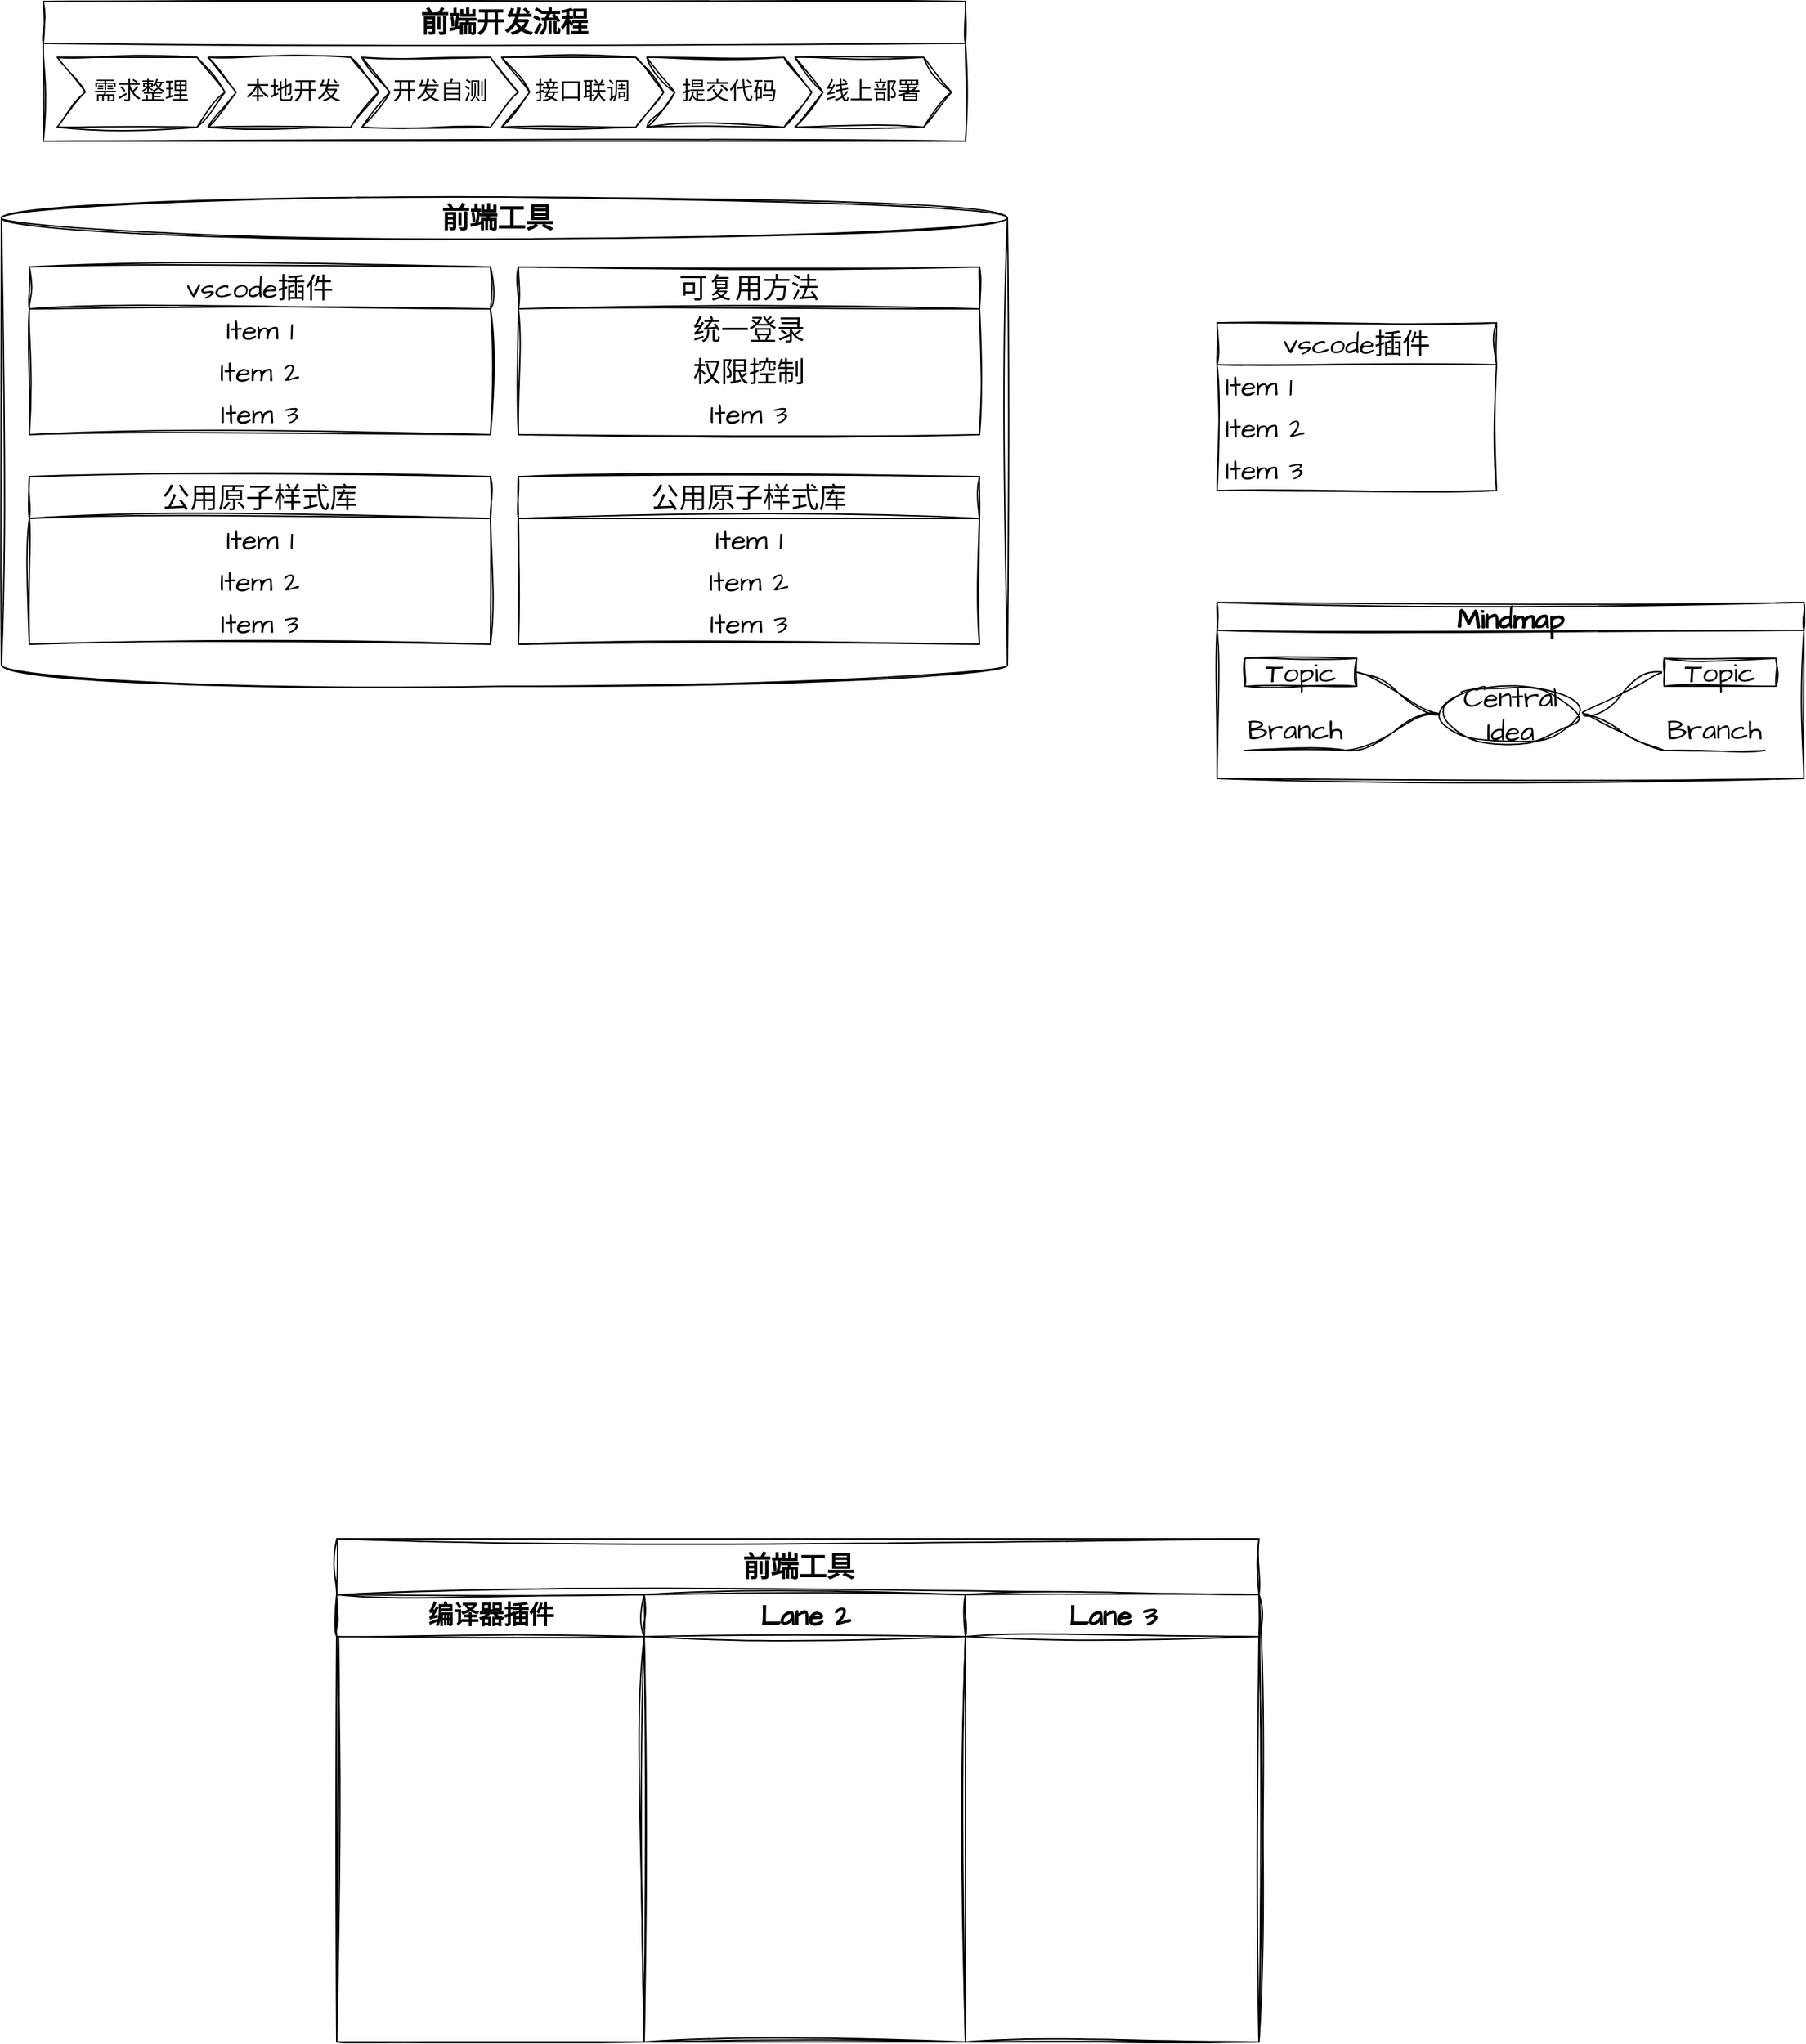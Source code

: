 <mxfile version="21.3.2" type="github">
  <diagram name="第 1 页" id="Upyumw9OL3F4c3otLRZ4">
    <mxGraphModel dx="1434" dy="875" grid="1" gridSize="10" guides="1" tooltips="1" connect="1" arrows="1" fold="1" page="1" pageScale="1" pageWidth="827" pageHeight="1169" math="0" shadow="0">
      <root>
        <mxCell id="0" />
        <mxCell id="1" parent="0" />
        <mxCell id="q6GRRX03iTk6fhjIYQ14-1" value="" style="shape=cylinder3;whiteSpace=wrap;html=1;boundedLbl=1;backgroundOutline=1;size=15;hachureGap=4;fontFamily=Architects Daughter;fontSource=https%3A%2F%2Ffonts.googleapis.com%2Fcss%3Ffamily%3DArchitects%2BDaughter;fontSize=20;rounded=0;sketch=1;curveFitting=1;jiggle=2;labelBackgroundColor=none;" vertex="1" parent="1">
          <mxGeometry x="360" y="260" width="720" height="350" as="geometry" />
        </mxCell>
        <mxCell id="q6GRRX03iTk6fhjIYQ14-7" value="可复用方法" style="swimlane;fontStyle=0;childLayout=stackLayout;horizontal=1;startSize=30;horizontalStack=0;resizeParent=1;resizeParentMax=0;resizeLast=0;collapsible=1;marginBottom=0;whiteSpace=wrap;html=1;hachureGap=4;fontFamily=Architects Daughter;fontSource=https%3A%2F%2Ffonts.googleapis.com%2Fcss%3Ffamily%3DArchitects%2BDaughter;fontSize=20;rounded=0;sketch=1;curveFitting=1;jiggle=2;labelBackgroundColor=none;" vertex="1" parent="1">
          <mxGeometry x="730" y="310" width="330" height="120" as="geometry" />
        </mxCell>
        <mxCell id="q6GRRX03iTk6fhjIYQ14-8" value="统一登录" style="text;strokeColor=none;fillColor=none;align=center;verticalAlign=middle;spacingLeft=4;spacingRight=4;overflow=hidden;points=[[0,0.5],[1,0.5]];portConstraint=eastwest;rotatable=0;whiteSpace=wrap;html=1;fontSize=20;fontFamily=Architects Daughter;rounded=0;sketch=1;curveFitting=1;jiggle=2;labelBackgroundColor=none;" vertex="1" parent="q6GRRX03iTk6fhjIYQ14-7">
          <mxGeometry y="30" width="330" height="30" as="geometry" />
        </mxCell>
        <mxCell id="q6GRRX03iTk6fhjIYQ14-9" value="权限控制" style="text;strokeColor=none;fillColor=none;align=center;verticalAlign=middle;spacingLeft=4;spacingRight=4;overflow=hidden;points=[[0,0.5],[1,0.5]];portConstraint=eastwest;rotatable=0;whiteSpace=wrap;html=1;fontSize=20;fontFamily=Architects Daughter;rounded=0;sketch=1;curveFitting=1;jiggle=2;labelBackgroundColor=none;" vertex="1" parent="q6GRRX03iTk6fhjIYQ14-7">
          <mxGeometry y="60" width="330" height="30" as="geometry" />
        </mxCell>
        <mxCell id="q6GRRX03iTk6fhjIYQ14-10" value="Item 3" style="text;strokeColor=none;fillColor=none;align=center;verticalAlign=middle;spacingLeft=4;spacingRight=4;overflow=hidden;points=[[0,0.5],[1,0.5]];portConstraint=eastwest;rotatable=0;whiteSpace=wrap;html=1;fontSize=20;fontFamily=Architects Daughter;rounded=0;sketch=1;curveFitting=1;jiggle=2;labelBackgroundColor=none;" vertex="1" parent="q6GRRX03iTk6fhjIYQ14-7">
          <mxGeometry y="90" width="330" height="30" as="geometry" />
        </mxCell>
        <mxCell id="q6GRRX03iTk6fhjIYQ14-11" value="公用原子样式库" style="swimlane;fontStyle=0;childLayout=stackLayout;horizontal=1;startSize=30;horizontalStack=0;resizeParent=1;resizeParentMax=0;resizeLast=0;collapsible=1;marginBottom=0;whiteSpace=wrap;html=1;hachureGap=4;fontFamily=Architects Daughter;fontSource=https%3A%2F%2Ffonts.googleapis.com%2Fcss%3Ffamily%3DArchitects%2BDaughter;fontSize=20;rounded=0;sketch=1;curveFitting=1;jiggle=2;labelBackgroundColor=none;" vertex="1" parent="1">
          <mxGeometry x="380" y="460" width="330" height="120" as="geometry" />
        </mxCell>
        <mxCell id="q6GRRX03iTk6fhjIYQ14-12" value="Item 1" style="text;strokeColor=none;fillColor=none;align=center;verticalAlign=middle;spacingLeft=4;spacingRight=4;overflow=hidden;points=[[0,0.5],[1,0.5]];portConstraint=eastwest;rotatable=0;whiteSpace=wrap;html=1;fontSize=20;fontFamily=Architects Daughter;rounded=0;sketch=1;curveFitting=1;jiggle=2;labelBackgroundColor=none;" vertex="1" parent="q6GRRX03iTk6fhjIYQ14-11">
          <mxGeometry y="30" width="330" height="30" as="geometry" />
        </mxCell>
        <mxCell id="q6GRRX03iTk6fhjIYQ14-13" value="Item 2" style="text;strokeColor=none;fillColor=none;align=center;verticalAlign=middle;spacingLeft=4;spacingRight=4;overflow=hidden;points=[[0,0.5],[1,0.5]];portConstraint=eastwest;rotatable=0;whiteSpace=wrap;html=1;fontSize=20;fontFamily=Architects Daughter;rounded=0;sketch=1;curveFitting=1;jiggle=2;labelBackgroundColor=none;" vertex="1" parent="q6GRRX03iTk6fhjIYQ14-11">
          <mxGeometry y="60" width="330" height="30" as="geometry" />
        </mxCell>
        <mxCell id="q6GRRX03iTk6fhjIYQ14-14" value="Item 3" style="text;strokeColor=none;fillColor=none;align=center;verticalAlign=middle;spacingLeft=4;spacingRight=4;overflow=hidden;points=[[0,0.5],[1,0.5]];portConstraint=eastwest;rotatable=0;whiteSpace=wrap;html=1;fontSize=20;fontFamily=Architects Daughter;rounded=0;sketch=1;curveFitting=1;jiggle=2;labelBackgroundColor=none;" vertex="1" parent="q6GRRX03iTk6fhjIYQ14-11">
          <mxGeometry y="90" width="330" height="30" as="geometry" />
        </mxCell>
        <mxCell id="q6GRRX03iTk6fhjIYQ14-15" value="前端工具" style="swimlane;childLayout=stackLayout;resizeParent=1;resizeParentMax=0;startSize=40;html=1;hachureGap=4;fontFamily=Architects Daughter;fontSource=https%3A%2F%2Ffonts.googleapis.com%2Fcss%3Ffamily%3DArchitects%2BDaughter;fontSize=20;rounded=0;sketch=1;curveFitting=1;jiggle=2;labelBackgroundColor=none;" vertex="1" parent="1">
          <mxGeometry x="600" y="1220" width="660" height="360" as="geometry" />
        </mxCell>
        <mxCell id="q6GRRX03iTk6fhjIYQ14-16" value="编译器插件" style="swimlane;startSize=30;html=1;hachureGap=4;fontFamily=Architects Daughter;fontSource=https%3A%2F%2Ffonts.googleapis.com%2Fcss%3Ffamily%3DArchitects%2BDaughter;fontSize=18;rounded=0;sketch=1;curveFitting=1;jiggle=2;labelBackgroundColor=none;" vertex="1" parent="q6GRRX03iTk6fhjIYQ14-15">
          <mxGeometry y="40" width="220" height="320" as="geometry" />
        </mxCell>
        <mxCell id="q6GRRX03iTk6fhjIYQ14-17" value="Lane 2" style="swimlane;startSize=30;html=1;hachureGap=4;fontFamily=Architects Daughter;fontSource=https%3A%2F%2Ffonts.googleapis.com%2Fcss%3Ffamily%3DArchitects%2BDaughter;fontSize=20;rounded=0;sketch=1;curveFitting=1;jiggle=2;labelBackgroundColor=none;" vertex="1" parent="q6GRRX03iTk6fhjIYQ14-15">
          <mxGeometry x="220" y="40" width="230" height="320" as="geometry" />
        </mxCell>
        <mxCell id="q6GRRX03iTk6fhjIYQ14-18" value="Lane 3" style="swimlane;startSize=30;html=1;hachureGap=4;fontFamily=Architects Daughter;fontSource=https%3A%2F%2Ffonts.googleapis.com%2Fcss%3Ffamily%3DArchitects%2BDaughter;fontSize=20;rounded=0;sketch=1;curveFitting=1;jiggle=2;labelBackgroundColor=none;" vertex="1" parent="q6GRRX03iTk6fhjIYQ14-15">
          <mxGeometry x="450" y="40" width="210" height="320" as="geometry" />
        </mxCell>
        <mxCell id="q6GRRX03iTk6fhjIYQ14-19" value="Mindmap" style="swimlane;startSize=20;horizontal=1;containerType=tree;hachureGap=4;fontFamily=Architects Daughter;fontSource=https%3A%2F%2Ffonts.googleapis.com%2Fcss%3Ffamily%3DArchitects%2BDaughter;fontSize=20;rounded=0;sketch=1;curveFitting=1;jiggle=2;labelBackgroundColor=none;" vertex="1" parent="1">
          <mxGeometry x="1230" y="550" width="420" height="126" as="geometry" />
        </mxCell>
        <mxCell id="q6GRRX03iTk6fhjIYQ14-20" value="" style="edgeStyle=entityRelationEdgeStyle;startArrow=none;endArrow=none;segment=10;curved=1;sourcePerimeterSpacing=0;targetPerimeterSpacing=0;rounded=0;hachureGap=4;fontFamily=Architects Daughter;fontSource=https%3A%2F%2Ffonts.googleapis.com%2Fcss%3Ffamily%3DArchitects%2BDaughter;fontSize=16;sketch=1;curveFitting=1;jiggle=2;labelBackgroundColor=none;fontColor=default;" edge="1" parent="q6GRRX03iTk6fhjIYQ14-19" source="q6GRRX03iTk6fhjIYQ14-24" target="q6GRRX03iTk6fhjIYQ14-25">
          <mxGeometry relative="1" as="geometry" />
        </mxCell>
        <mxCell id="q6GRRX03iTk6fhjIYQ14-21" value="" style="edgeStyle=entityRelationEdgeStyle;startArrow=none;endArrow=none;segment=10;curved=1;sourcePerimeterSpacing=0;targetPerimeterSpacing=0;rounded=0;hachureGap=4;fontFamily=Architects Daughter;fontSource=https%3A%2F%2Ffonts.googleapis.com%2Fcss%3Ffamily%3DArchitects%2BDaughter;fontSize=16;sketch=1;curveFitting=1;jiggle=2;labelBackgroundColor=none;fontColor=default;" edge="1" parent="q6GRRX03iTk6fhjIYQ14-19" source="q6GRRX03iTk6fhjIYQ14-24" target="q6GRRX03iTk6fhjIYQ14-26">
          <mxGeometry relative="1" as="geometry" />
        </mxCell>
        <mxCell id="q6GRRX03iTk6fhjIYQ14-22" value="" style="edgeStyle=entityRelationEdgeStyle;startArrow=none;endArrow=none;segment=10;curved=1;sourcePerimeterSpacing=0;targetPerimeterSpacing=0;rounded=0;hachureGap=4;fontFamily=Architects Daughter;fontSource=https%3A%2F%2Ffonts.googleapis.com%2Fcss%3Ffamily%3DArchitects%2BDaughter;fontSize=16;sketch=1;curveFitting=1;jiggle=2;labelBackgroundColor=none;fontColor=default;" edge="1" parent="q6GRRX03iTk6fhjIYQ14-19" source="q6GRRX03iTk6fhjIYQ14-24" target="q6GRRX03iTk6fhjIYQ14-27">
          <mxGeometry relative="1" as="geometry" />
        </mxCell>
        <mxCell id="q6GRRX03iTk6fhjIYQ14-23" value="" style="edgeStyle=entityRelationEdgeStyle;startArrow=none;endArrow=none;segment=10;curved=1;sourcePerimeterSpacing=0;targetPerimeterSpacing=0;rounded=0;hachureGap=4;fontFamily=Architects Daughter;fontSource=https%3A%2F%2Ffonts.googleapis.com%2Fcss%3Ffamily%3DArchitects%2BDaughter;fontSize=16;sketch=1;curveFitting=1;jiggle=2;labelBackgroundColor=none;fontColor=default;" edge="1" parent="q6GRRX03iTk6fhjIYQ14-19" source="q6GRRX03iTk6fhjIYQ14-24" target="q6GRRX03iTk6fhjIYQ14-28">
          <mxGeometry relative="1" as="geometry" />
        </mxCell>
        <mxCell id="q6GRRX03iTk6fhjIYQ14-24" value="Central Idea" style="ellipse;whiteSpace=wrap;html=1;align=center;treeFolding=1;treeMoving=1;newEdgeStyle={&quot;edgeStyle&quot;:&quot;entityRelationEdgeStyle&quot;,&quot;startArrow&quot;:&quot;none&quot;,&quot;endArrow&quot;:&quot;none&quot;,&quot;segment&quot;:10,&quot;curved&quot;:1,&quot;sourcePerimeterSpacing&quot;:0,&quot;targetPerimeterSpacing&quot;:0};hachureGap=4;fontFamily=Architects Daughter;fontSource=https%3A%2F%2Ffonts.googleapis.com%2Fcss%3Ffamily%3DArchitects%2BDaughter;fontSize=20;rounded=0;sketch=1;curveFitting=1;jiggle=2;labelBackgroundColor=none;" vertex="1" parent="q6GRRX03iTk6fhjIYQ14-19">
          <mxGeometry x="160" y="60" width="100" height="40" as="geometry" />
        </mxCell>
        <mxCell id="q6GRRX03iTk6fhjIYQ14-25" value="Topic" style="whiteSpace=wrap;html=1;rounded=0;arcSize=50;align=center;verticalAlign=middle;strokeWidth=1;autosize=1;spacing=4;treeFolding=1;treeMoving=1;newEdgeStyle={&quot;edgeStyle&quot;:&quot;entityRelationEdgeStyle&quot;,&quot;startArrow&quot;:&quot;none&quot;,&quot;endArrow&quot;:&quot;none&quot;,&quot;segment&quot;:10,&quot;curved&quot;:1,&quot;sourcePerimeterSpacing&quot;:0,&quot;targetPerimeterSpacing&quot;:0};hachureGap=4;fontFamily=Architects Daughter;fontSource=https%3A%2F%2Ffonts.googleapis.com%2Fcss%3Ffamily%3DArchitects%2BDaughter;fontSize=20;sketch=1;curveFitting=1;jiggle=2;labelBackgroundColor=none;" vertex="1" parent="q6GRRX03iTk6fhjIYQ14-19">
          <mxGeometry x="320" y="40" width="80" height="20" as="geometry" />
        </mxCell>
        <mxCell id="q6GRRX03iTk6fhjIYQ14-26" value="Branch" style="whiteSpace=wrap;html=1;shape=partialRectangle;top=0;left=0;bottom=1;right=0;points=[[0,1],[1,1]];fillColor=none;align=center;verticalAlign=bottom;routingCenterY=0.5;snapToPoint=1;autosize=1;treeFolding=1;treeMoving=1;newEdgeStyle={&quot;edgeStyle&quot;:&quot;entityRelationEdgeStyle&quot;,&quot;startArrow&quot;:&quot;none&quot;,&quot;endArrow&quot;:&quot;none&quot;,&quot;segment&quot;:10,&quot;curved&quot;:1,&quot;sourcePerimeterSpacing&quot;:0,&quot;targetPerimeterSpacing&quot;:0};hachureGap=4;fontFamily=Architects Daughter;fontSource=https%3A%2F%2Ffonts.googleapis.com%2Fcss%3Ffamily%3DArchitects%2BDaughter;fontSize=20;rounded=0;sketch=1;curveFitting=1;jiggle=2;labelBackgroundColor=none;" vertex="1" parent="q6GRRX03iTk6fhjIYQ14-19">
          <mxGeometry x="320" y="80" width="72" height="26" as="geometry" />
        </mxCell>
        <mxCell id="q6GRRX03iTk6fhjIYQ14-27" value="Topic" style="whiteSpace=wrap;html=1;rounded=0;arcSize=50;align=center;verticalAlign=middle;strokeWidth=1;autosize=1;spacing=4;treeFolding=1;treeMoving=1;newEdgeStyle={&quot;edgeStyle&quot;:&quot;entityRelationEdgeStyle&quot;,&quot;startArrow&quot;:&quot;none&quot;,&quot;endArrow&quot;:&quot;none&quot;,&quot;segment&quot;:10,&quot;curved&quot;:1,&quot;sourcePerimeterSpacing&quot;:0,&quot;targetPerimeterSpacing&quot;:0};hachureGap=4;fontFamily=Architects Daughter;fontSource=https%3A%2F%2Ffonts.googleapis.com%2Fcss%3Ffamily%3DArchitects%2BDaughter;fontSize=20;sketch=1;curveFitting=1;jiggle=2;labelBackgroundColor=none;" vertex="1" parent="q6GRRX03iTk6fhjIYQ14-19">
          <mxGeometry x="20" y="40" width="80" height="20" as="geometry" />
        </mxCell>
        <mxCell id="q6GRRX03iTk6fhjIYQ14-28" value="Branch" style="whiteSpace=wrap;html=1;shape=partialRectangle;top=0;left=0;bottom=1;right=0;points=[[0,1],[1,1]];fillColor=none;align=center;verticalAlign=bottom;routingCenterY=0.5;snapToPoint=1;autosize=1;treeFolding=1;treeMoving=1;newEdgeStyle={&quot;edgeStyle&quot;:&quot;entityRelationEdgeStyle&quot;,&quot;startArrow&quot;:&quot;none&quot;,&quot;endArrow&quot;:&quot;none&quot;,&quot;segment&quot;:10,&quot;curved&quot;:1,&quot;sourcePerimeterSpacing&quot;:0,&quot;targetPerimeterSpacing&quot;:0};hachureGap=4;fontFamily=Architects Daughter;fontSource=https%3A%2F%2Ffonts.googleapis.com%2Fcss%3Ffamily%3DArchitects%2BDaughter;fontSize=20;rounded=0;sketch=1;curveFitting=1;jiggle=2;labelBackgroundColor=none;" vertex="1" parent="q6GRRX03iTk6fhjIYQ14-19">
          <mxGeometry x="20" y="80" width="72" height="26" as="geometry" />
        </mxCell>
        <mxCell id="q6GRRX03iTk6fhjIYQ14-29" value="&lt;b&gt;前端工具&lt;/b&gt;" style="text;html=1;strokeColor=none;fillColor=none;align=center;verticalAlign=middle;whiteSpace=wrap;rounded=0;fontSize=20;fontFamily=Architects Daughter;sketch=1;curveFitting=1;jiggle=2;labelBackgroundColor=none;" vertex="1" parent="1">
          <mxGeometry x="580" y="260" width="270" height="30" as="geometry" />
        </mxCell>
        <mxCell id="q6GRRX03iTk6fhjIYQ14-30" value="前端开发流程" style="swimlane;childLayout=stackLayout;horizontal=1;horizontalStack=1;resizeParent=1;resizeParentMax=0;resizeLast=0;collapsible=0;stackBorder=10;stackSpacing=-12;resizable=1;align=center;points=[];whiteSpace=wrap;html=1;hachureGap=4;fontFamily=Architects Daughter;fontSource=https%3A%2F%2Ffonts.googleapis.com%2Fcss%3Ffamily%3DArchitects%2BDaughter;fontSize=20;rounded=0;sketch=1;curveFitting=1;jiggle=2;labelBackgroundColor=none;startSize=30;" vertex="1" parent="1">
          <mxGeometry x="390" y="120" width="660" height="100" as="geometry" />
        </mxCell>
        <mxCell id="q6GRRX03iTk6fhjIYQ14-31" value="需求整理" style="shape=step;perimeter=stepPerimeter;fixedSize=1;points=[];whiteSpace=wrap;html=1;hachureGap=4;fontFamily=Architects Daughter;fontSource=https%3A%2F%2Ffonts.googleapis.com%2Fcss%3Ffamily%3DArchitects%2BDaughter;fontSize=17;align=center;fontStyle=0;rounded=0;sketch=1;curveFitting=1;jiggle=2;labelBackgroundColor=none;" vertex="1" parent="q6GRRX03iTk6fhjIYQ14-30">
          <mxGeometry x="10" y="40" width="120" height="50" as="geometry" />
        </mxCell>
        <mxCell id="q6GRRX03iTk6fhjIYQ14-32" value="本地开发" style="shape=step;perimeter=stepPerimeter;fixedSize=1;points=[];whiteSpace=wrap;html=1;hachureGap=4;fontFamily=Architects Daughter;fontSource=https%3A%2F%2Ffonts.googleapis.com%2Fcss%3Ffamily%3DArchitects%2BDaughter;fontSize=17;align=center;fontStyle=0;rounded=0;sketch=1;curveFitting=1;jiggle=2;labelBackgroundColor=none;" vertex="1" parent="q6GRRX03iTk6fhjIYQ14-30">
          <mxGeometry x="118" y="40" width="122" height="50" as="geometry" />
        </mxCell>
        <mxCell id="q6GRRX03iTk6fhjIYQ14-39" value="开发自测" style="shape=step;perimeter=stepPerimeter;fixedSize=1;points=[];whiteSpace=wrap;html=1;hachureGap=4;fontFamily=Architects Daughter;fontSource=https%3A%2F%2Ffonts.googleapis.com%2Fcss%3Ffamily%3DArchitects%2BDaughter;fontSize=17;align=center;fontStyle=0;rounded=0;sketch=1;curveFitting=1;jiggle=2;labelBackgroundColor=none;" vertex="1" parent="q6GRRX03iTk6fhjIYQ14-30">
          <mxGeometry x="228" y="40" width="112" height="50" as="geometry" />
        </mxCell>
        <mxCell id="q6GRRX03iTk6fhjIYQ14-36" value="接口联调" style="shape=step;perimeter=stepPerimeter;fixedSize=1;points=[];whiteSpace=wrap;html=1;hachureGap=4;fontFamily=Architects Daughter;fontSource=https%3A%2F%2Ffonts.googleapis.com%2Fcss%3Ffamily%3DArchitects%2BDaughter;fontSize=17;align=center;fontStyle=0;rounded=0;sketch=1;curveFitting=1;jiggle=2;labelBackgroundColor=none;" vertex="1" parent="q6GRRX03iTk6fhjIYQ14-30">
          <mxGeometry x="328" y="40" width="116" height="50" as="geometry" />
        </mxCell>
        <mxCell id="q6GRRX03iTk6fhjIYQ14-37" value="提交代码" style="shape=step;perimeter=stepPerimeter;fixedSize=1;points=[];whiteSpace=wrap;html=1;hachureGap=4;fontFamily=Architects Daughter;fontSource=https%3A%2F%2Ffonts.googleapis.com%2Fcss%3Ffamily%3DArchitects%2BDaughter;fontSize=17;align=center;fontStyle=0;rounded=0;sketch=1;curveFitting=1;jiggle=2;labelBackgroundColor=none;" vertex="1" parent="q6GRRX03iTk6fhjIYQ14-30">
          <mxGeometry x="432" y="40" width="118" height="50" as="geometry" />
        </mxCell>
        <mxCell id="q6GRRX03iTk6fhjIYQ14-38" value="线上部署" style="shape=step;perimeter=stepPerimeter;fixedSize=1;points=[];whiteSpace=wrap;html=1;hachureGap=4;fontFamily=Architects Daughter;fontSource=https%3A%2F%2Ffonts.googleapis.com%2Fcss%3Ffamily%3DArchitects%2BDaughter;fontSize=17;align=center;fontStyle=0;rounded=0;sketch=1;curveFitting=1;jiggle=2;labelBackgroundColor=none;" vertex="1" parent="q6GRRX03iTk6fhjIYQ14-30">
          <mxGeometry x="538" y="40" width="112" height="50" as="geometry" />
        </mxCell>
        <mxCell id="q6GRRX03iTk6fhjIYQ14-3" value="vscode插件" style="swimlane;fontStyle=0;childLayout=stackLayout;horizontal=1;startSize=30;horizontalStack=0;resizeParent=1;resizeParentMax=0;resizeLast=0;collapsible=1;marginBottom=0;whiteSpace=wrap;html=1;hachureGap=4;fontFamily=Architects Daughter;fontSource=https%3A%2F%2Ffonts.googleapis.com%2Fcss%3Ffamily%3DArchitects%2BDaughter;fontSize=20;rounded=0;sketch=1;curveFitting=1;jiggle=2;labelBackgroundColor=none;" vertex="1" parent="1">
          <mxGeometry x="1230" y="350" width="200" height="120" as="geometry" />
        </mxCell>
        <mxCell id="q6GRRX03iTk6fhjIYQ14-4" value="Item 1" style="text;align=left;verticalAlign=middle;spacingLeft=4;spacingRight=4;overflow=hidden;points=[[0,0.5],[1,0.5]];portConstraint=eastwest;rotatable=0;whiteSpace=wrap;html=1;fontSize=20;fontFamily=Architects Daughter;rounded=0;sketch=1;curveFitting=1;jiggle=2;labelBackgroundColor=none;" vertex="1" parent="q6GRRX03iTk6fhjIYQ14-3">
          <mxGeometry y="30" width="200" height="30" as="geometry" />
        </mxCell>
        <mxCell id="q6GRRX03iTk6fhjIYQ14-5" value="Item 2" style="text;align=left;verticalAlign=middle;spacingLeft=4;spacingRight=4;overflow=hidden;points=[[0,0.5],[1,0.5]];portConstraint=eastwest;rotatable=0;whiteSpace=wrap;html=1;fontSize=20;fontFamily=Architects Daughter;rounded=0;sketch=1;curveFitting=1;jiggle=2;labelBackgroundColor=none;" vertex="1" parent="q6GRRX03iTk6fhjIYQ14-3">
          <mxGeometry y="60" width="200" height="30" as="geometry" />
        </mxCell>
        <mxCell id="q6GRRX03iTk6fhjIYQ14-6" value="Item 3" style="text;align=left;verticalAlign=middle;spacingLeft=4;spacingRight=4;overflow=hidden;points=[[0,0.5],[1,0.5]];portConstraint=eastwest;rotatable=0;whiteSpace=wrap;html=1;fontSize=20;fontFamily=Architects Daughter;rounded=0;sketch=1;curveFitting=1;jiggle=2;labelBackgroundColor=none;" vertex="1" parent="q6GRRX03iTk6fhjIYQ14-3">
          <mxGeometry y="90" width="200" height="30" as="geometry" />
        </mxCell>
        <mxCell id="q6GRRX03iTk6fhjIYQ14-40" value="vscode插件" style="swimlane;fontStyle=0;childLayout=stackLayout;horizontal=1;startSize=30;horizontalStack=0;resizeParent=1;resizeParentMax=0;resizeLast=0;collapsible=1;marginBottom=0;whiteSpace=wrap;html=1;hachureGap=4;fontFamily=Architects Daughter;fontSource=https%3A%2F%2Ffonts.googleapis.com%2Fcss%3Ffamily%3DArchitects%2BDaughter;fontSize=20;rounded=0;sketch=1;curveFitting=1;jiggle=2;labelBackgroundColor=none;" vertex="1" parent="1">
          <mxGeometry x="380" y="310" width="330" height="120" as="geometry" />
        </mxCell>
        <mxCell id="q6GRRX03iTk6fhjIYQ14-41" value="Item 1" style="text;strokeColor=none;fillColor=none;align=center;verticalAlign=middle;spacingLeft=4;spacingRight=4;overflow=hidden;points=[[0,0.5],[1,0.5]];portConstraint=eastwest;rotatable=0;whiteSpace=wrap;html=1;fontSize=20;fontFamily=Architects Daughter;rounded=0;sketch=1;curveFitting=1;jiggle=2;labelBackgroundColor=none;" vertex="1" parent="q6GRRX03iTk6fhjIYQ14-40">
          <mxGeometry y="30" width="330" height="30" as="geometry" />
        </mxCell>
        <mxCell id="q6GRRX03iTk6fhjIYQ14-42" value="Item 2" style="text;strokeColor=none;fillColor=none;align=center;verticalAlign=middle;spacingLeft=4;spacingRight=4;overflow=hidden;points=[[0,0.5],[1,0.5]];portConstraint=eastwest;rotatable=0;whiteSpace=wrap;html=1;fontSize=20;fontFamily=Architects Daughter;rounded=0;sketch=1;curveFitting=1;jiggle=2;labelBackgroundColor=none;" vertex="1" parent="q6GRRX03iTk6fhjIYQ14-40">
          <mxGeometry y="60" width="330" height="30" as="geometry" />
        </mxCell>
        <mxCell id="q6GRRX03iTk6fhjIYQ14-43" value="Item 3" style="text;strokeColor=none;fillColor=none;align=center;verticalAlign=middle;spacingLeft=4;spacingRight=4;overflow=hidden;points=[[0,0.5],[1,0.5]];portConstraint=eastwest;rotatable=0;whiteSpace=wrap;html=1;fontSize=20;fontFamily=Architects Daughter;rounded=0;sketch=1;curveFitting=1;jiggle=2;labelBackgroundColor=none;" vertex="1" parent="q6GRRX03iTk6fhjIYQ14-40">
          <mxGeometry y="90" width="330" height="30" as="geometry" />
        </mxCell>
        <mxCell id="q6GRRX03iTk6fhjIYQ14-44" value="公用原子样式库" style="swimlane;fontStyle=0;childLayout=stackLayout;horizontal=1;startSize=30;horizontalStack=0;resizeParent=1;resizeParentMax=0;resizeLast=0;collapsible=1;marginBottom=0;whiteSpace=wrap;html=1;hachureGap=4;fontFamily=Architects Daughter;fontSource=https%3A%2F%2Ffonts.googleapis.com%2Fcss%3Ffamily%3DArchitects%2BDaughter;fontSize=20;rounded=0;sketch=1;curveFitting=1;jiggle=2;labelBackgroundColor=none;" vertex="1" parent="1">
          <mxGeometry x="730" y="460" width="330" height="120" as="geometry" />
        </mxCell>
        <mxCell id="q6GRRX03iTk6fhjIYQ14-45" value="Item 1" style="text;strokeColor=none;fillColor=none;align=center;verticalAlign=middle;spacingLeft=4;spacingRight=4;overflow=hidden;points=[[0,0.5],[1,0.5]];portConstraint=eastwest;rotatable=0;whiteSpace=wrap;html=1;fontSize=20;fontFamily=Architects Daughter;rounded=0;sketch=1;curveFitting=1;jiggle=2;labelBackgroundColor=none;" vertex="1" parent="q6GRRX03iTk6fhjIYQ14-44">
          <mxGeometry y="30" width="330" height="30" as="geometry" />
        </mxCell>
        <mxCell id="q6GRRX03iTk6fhjIYQ14-46" value="Item 2" style="text;strokeColor=none;fillColor=none;align=center;verticalAlign=middle;spacingLeft=4;spacingRight=4;overflow=hidden;points=[[0,0.5],[1,0.5]];portConstraint=eastwest;rotatable=0;whiteSpace=wrap;html=1;fontSize=20;fontFamily=Architects Daughter;rounded=0;sketch=1;curveFitting=1;jiggle=2;labelBackgroundColor=none;" vertex="1" parent="q6GRRX03iTk6fhjIYQ14-44">
          <mxGeometry y="60" width="330" height="30" as="geometry" />
        </mxCell>
        <mxCell id="q6GRRX03iTk6fhjIYQ14-47" value="Item 3" style="text;strokeColor=none;fillColor=none;align=center;verticalAlign=middle;spacingLeft=4;spacingRight=4;overflow=hidden;points=[[0,0.5],[1,0.5]];portConstraint=eastwest;rotatable=0;whiteSpace=wrap;html=1;fontSize=20;fontFamily=Architects Daughter;rounded=0;sketch=1;curveFitting=1;jiggle=2;labelBackgroundColor=none;" vertex="1" parent="q6GRRX03iTk6fhjIYQ14-44">
          <mxGeometry y="90" width="330" height="30" as="geometry" />
        </mxCell>
      </root>
    </mxGraphModel>
  </diagram>
</mxfile>
